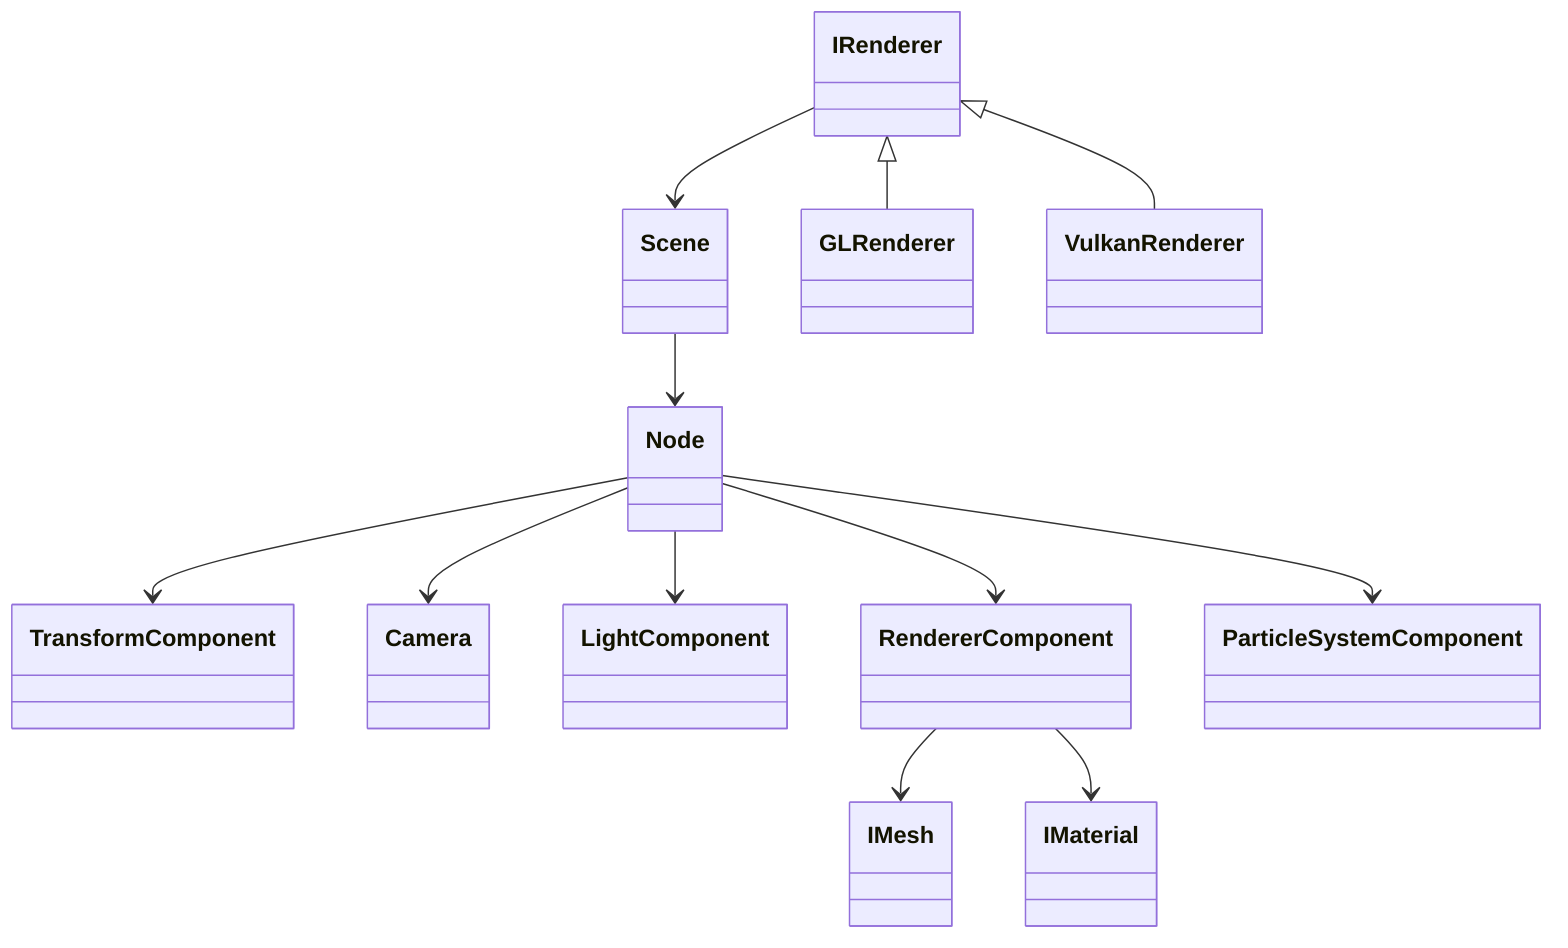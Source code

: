classDiagram
    Scene --> Node
    Node --> TransformComponent
    Node --> Camera
    Node --> LightComponent
    Node --> RendererComponent
    Node --> ParticleSystemComponent
    IRenderer <|-- GLRenderer
    IRenderer <|-- VulkanRenderer
    RendererComponent --> IMesh
    RendererComponent --> IMaterial
    IRenderer --> Scene